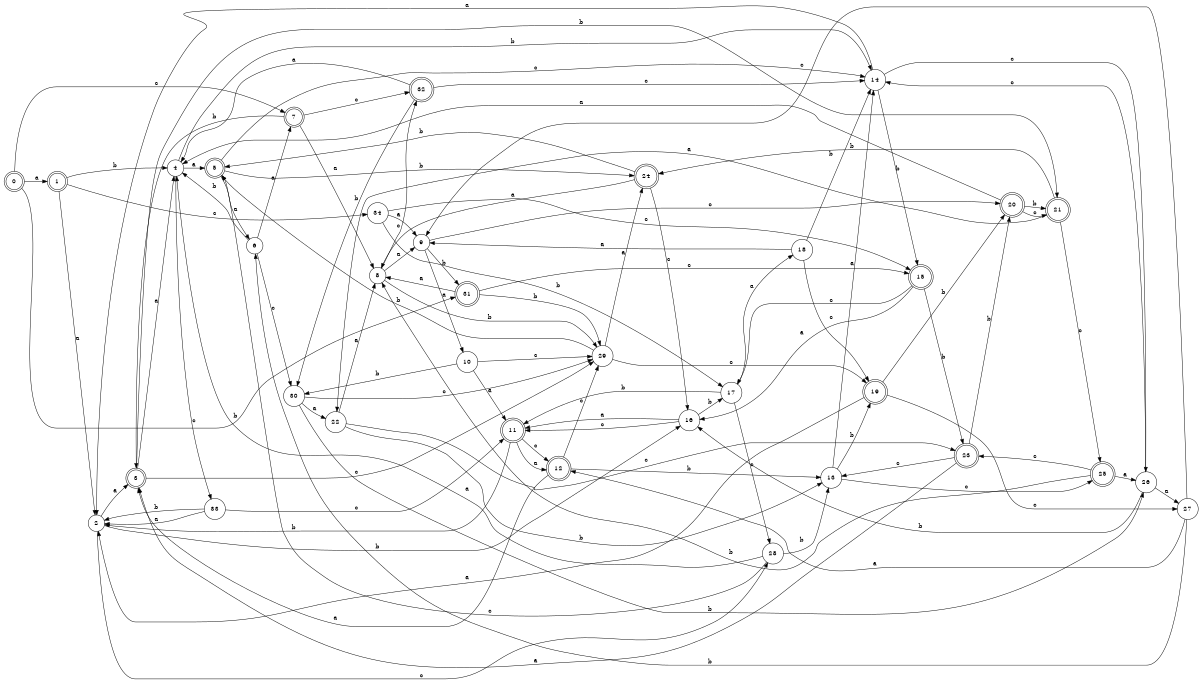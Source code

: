digraph n28_2 {
__start0 [label="" shape="none"];

rankdir=LR;
size="8,5";

s0 [style="rounded,filled", color="black", fillcolor="white" shape="doublecircle", label="0"];
s1 [style="rounded,filled", color="black", fillcolor="white" shape="doublecircle", label="1"];
s2 [style="filled", color="black", fillcolor="white" shape="circle", label="2"];
s3 [style="rounded,filled", color="black", fillcolor="white" shape="doublecircle", label="3"];
s4 [style="filled", color="black", fillcolor="white" shape="circle", label="4"];
s5 [style="rounded,filled", color="black", fillcolor="white" shape="doublecircle", label="5"];
s6 [style="filled", color="black", fillcolor="white" shape="circle", label="6"];
s7 [style="rounded,filled", color="black", fillcolor="white" shape="doublecircle", label="7"];
s8 [style="filled", color="black", fillcolor="white" shape="circle", label="8"];
s9 [style="filled", color="black", fillcolor="white" shape="circle", label="9"];
s10 [style="filled", color="black", fillcolor="white" shape="circle", label="10"];
s11 [style="rounded,filled", color="black", fillcolor="white" shape="doublecircle", label="11"];
s12 [style="rounded,filled", color="black", fillcolor="white" shape="doublecircle", label="12"];
s13 [style="filled", color="black", fillcolor="white" shape="circle", label="13"];
s14 [style="filled", color="black", fillcolor="white" shape="circle", label="14"];
s15 [style="rounded,filled", color="black", fillcolor="white" shape="doublecircle", label="15"];
s16 [style="filled", color="black", fillcolor="white" shape="circle", label="16"];
s17 [style="filled", color="black", fillcolor="white" shape="circle", label="17"];
s18 [style="filled", color="black", fillcolor="white" shape="circle", label="18"];
s19 [style="rounded,filled", color="black", fillcolor="white" shape="doublecircle", label="19"];
s20 [style="rounded,filled", color="black", fillcolor="white" shape="doublecircle", label="20"];
s21 [style="rounded,filled", color="black", fillcolor="white" shape="doublecircle", label="21"];
s22 [style="filled", color="black", fillcolor="white" shape="circle", label="22"];
s23 [style="rounded,filled", color="black", fillcolor="white" shape="doublecircle", label="23"];
s24 [style="rounded,filled", color="black", fillcolor="white" shape="doublecircle", label="24"];
s25 [style="rounded,filled", color="black", fillcolor="white" shape="doublecircle", label="25"];
s26 [style="filled", color="black", fillcolor="white" shape="circle", label="26"];
s27 [style="filled", color="black", fillcolor="white" shape="circle", label="27"];
s28 [style="filled", color="black", fillcolor="white" shape="circle", label="28"];
s29 [style="filled", color="black", fillcolor="white" shape="circle", label="29"];
s30 [style="filled", color="black", fillcolor="white" shape="circle", label="30"];
s31 [style="rounded,filled", color="black", fillcolor="white" shape="doublecircle", label="31"];
s32 [style="rounded,filled", color="black", fillcolor="white" shape="doublecircle", label="32"];
s33 [style="filled", color="black", fillcolor="white" shape="circle", label="33"];
s34 [style="filled", color="black", fillcolor="white" shape="circle", label="34"];
s0 -> s1 [label="a"];
s0 -> s31 [label="b"];
s0 -> s7 [label="c"];
s1 -> s2 [label="a"];
s1 -> s4 [label="b"];
s1 -> s34 [label="c"];
s2 -> s3 [label="a"];
s2 -> s16 [label="b"];
s2 -> s28 [label="c"];
s3 -> s4 [label="a"];
s3 -> s21 [label="b"];
s3 -> s29 [label="c"];
s4 -> s5 [label="a"];
s4 -> s14 [label="b"];
s4 -> s33 [label="c"];
s5 -> s6 [label="a"];
s5 -> s24 [label="b"];
s5 -> s14 [label="c"];
s6 -> s7 [label="a"];
s6 -> s4 [label="b"];
s6 -> s30 [label="c"];
s7 -> s8 [label="a"];
s7 -> s3 [label="b"];
s7 -> s32 [label="c"];
s8 -> s9 [label="a"];
s8 -> s29 [label="b"];
s8 -> s32 [label="c"];
s9 -> s10 [label="a"];
s9 -> s31 [label="b"];
s9 -> s20 [label="c"];
s10 -> s11 [label="a"];
s10 -> s30 [label="b"];
s10 -> s29 [label="c"];
s11 -> s12 [label="a"];
s11 -> s2 [label="b"];
s11 -> s12 [label="c"];
s12 -> s3 [label="a"];
s12 -> s13 [label="b"];
s12 -> s29 [label="c"];
s13 -> s14 [label="a"];
s13 -> s19 [label="b"];
s13 -> s25 [label="c"];
s14 -> s2 [label="a"];
s14 -> s15 [label="b"];
s14 -> s26 [label="c"];
s15 -> s16 [label="a"];
s15 -> s23 [label="b"];
s15 -> s17 [label="c"];
s16 -> s11 [label="a"];
s16 -> s17 [label="b"];
s16 -> s11 [label="c"];
s17 -> s18 [label="a"];
s17 -> s11 [label="b"];
s17 -> s28 [label="c"];
s18 -> s9 [label="a"];
s18 -> s14 [label="b"];
s18 -> s19 [label="c"];
s19 -> s2 [label="a"];
s19 -> s20 [label="b"];
s19 -> s27 [label="c"];
s20 -> s4 [label="a"];
s20 -> s21 [label="b"];
s20 -> s21 [label="c"];
s21 -> s22 [label="a"];
s21 -> s24 [label="b"];
s21 -> s25 [label="c"];
s22 -> s8 [label="a"];
s22 -> s13 [label="b"];
s22 -> s23 [label="c"];
s23 -> s3 [label="a"];
s23 -> s20 [label="b"];
s23 -> s13 [label="c"];
s24 -> s8 [label="a"];
s24 -> s5 [label="b"];
s24 -> s16 [label="c"];
s25 -> s26 [label="a"];
s25 -> s8 [label="b"];
s25 -> s23 [label="c"];
s26 -> s27 [label="a"];
s26 -> s16 [label="b"];
s26 -> s14 [label="c"];
s27 -> s12 [label="a"];
s27 -> s6 [label="b"];
s27 -> s9 [label="c"];
s28 -> s4 [label="a"];
s28 -> s13 [label="b"];
s28 -> s5 [label="c"];
s29 -> s24 [label="a"];
s29 -> s5 [label="b"];
s29 -> s19 [label="c"];
s30 -> s22 [label="a"];
s30 -> s26 [label="b"];
s30 -> s29 [label="c"];
s31 -> s8 [label="a"];
s31 -> s29 [label="b"];
s31 -> s15 [label="c"];
s32 -> s4 [label="a"];
s32 -> s30 [label="b"];
s32 -> s14 [label="c"];
s33 -> s2 [label="a"];
s33 -> s2 [label="b"];
s33 -> s11 [label="c"];
s34 -> s9 [label="a"];
s34 -> s17 [label="b"];
s34 -> s15 [label="c"];

}